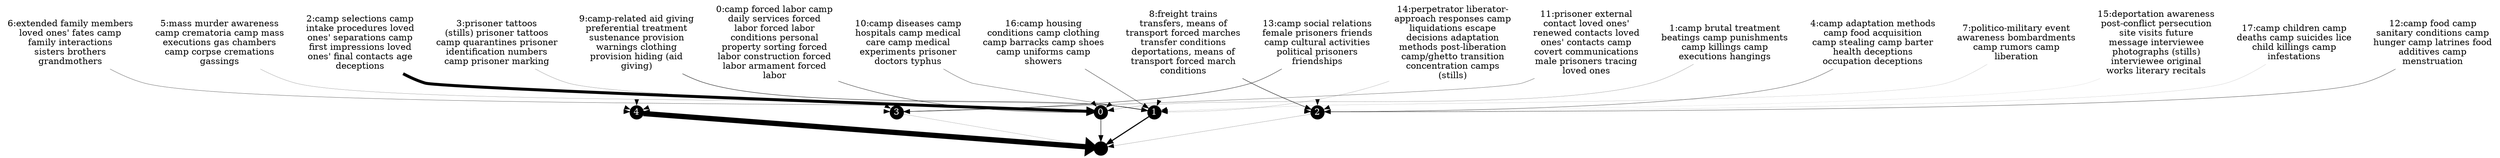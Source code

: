 strict digraph {
	node [shape=point];
	n1_0 -> n2_0 [penwidth=0.75];
	n0_0 -> n1_0 [penwidth=0.50];
	n0_0 -> n1_1 [penwidth=0.00];
	n0_0 -> n1_2 [penwidth=0.00];
	n0_0 -> n1_3 [penwidth=0.00];
	n0_0 -> n1_4 [penwidth=0.00];
	n0_1 -> n1_0 [penwidth=0.20];
	n0_1 -> n1_1 [penwidth=0.00];
	n0_1 -> n1_2 [penwidth=0.00];
	n0_2 -> n1_0 [penwidth=4.70];
	n0_2 -> n1_1 [penwidth=0.00];
	n0_2 -> n1_2 [penwidth=0.00];
	n0_2 -> n1_3 [penwidth=0.00];
	n0_2 -> n1_4 [penwidth=0.00];
	n0_3 -> n1_0 [penwidth=0.21];
	n0_3 -> n1_1 [penwidth=0.00];
	n0_3 -> n1_2 [penwidth=0.00];
	n0_3 -> n1_3 [penwidth=0.00];
	n0_3 -> n1_4 [penwidth=0.00];
	n0_4 -> n1_0 [penwidth=0.00];
	n0_4 -> n1_1 [penwidth=0.00];
	n0_4 -> n1_2 [penwidth=0.40];
	n0_5 -> n1_0 [penwidth=0.00];
	n0_5 -> n1_1 [penwidth=0.19];
	n0_5 -> n1_4 [penwidth=0.00];
	n0_6 -> n1_0 [penwidth=0.34];
	n0_6 -> n1_1 [penwidth=0.00];
	n0_6 -> n1_3 [penwidth=0.00];
	n0_6 -> n1_4 [penwidth=0.00];
	n0_7 -> n1_0 [penwidth=0.00];
	n0_7 -> n1_1 [penwidth=0.10];
	n0_7 -> n1_2 [penwidth=0.00];
	n0_8 -> n1_0 [penwidth=0.00];
	n0_8 -> n1_1 [penwidth=0.00];
	n0_8 -> n1_2 [penwidth=0.61];
	n0_8 -> n1_3 [penwidth=0.00];
	n0_9 -> n1_0 [penwidth=0.00];
	n0_9 -> n1_1 [penwidth=0.59];
	n0_9 -> n1_2 [penwidth=0.00];
	n0_9 -> n1_3 [penwidth=0.00];
	n0_9 -> n1_4 [penwidth=0.00];
	n0_10 -> n1_0 [penwidth=0.00];
	n0_10 -> n1_1 [penwidth=0.37];
	n0_10 -> n1_2 [penwidth=0.00];
	n0_10 -> n1_4 [penwidth=0.00];
	n0_13 -> n1_0 [penwidth=0.00];
	n0_13 -> n1_1 [penwidth=0.00];
	n0_13 -> n1_2 [penwidth=0.00];
	n0_13 -> n1_3 [penwidth=0.50];
	n0_14 -> n1_0 [penwidth=0.00];
	n0_14 -> n1_1 [penwidth=0.15];
	n0_14 -> n1_2 [penwidth=0.00];
	n0_14 -> n1_3 [penwidth=0.00];
	n0_15 -> n1_0 [penwidth=0.00];
	n0_15 -> n1_2 [penwidth=0.06];
	n0_16 -> n1_0 [penwidth=0.00];
	n0_16 -> n1_1 [penwidth=0.47];
	n0_16 -> n1_2 [penwidth=0.00];
	n0_16 -> n1_4 [penwidth=0.00];
	n0_17 -> n1_0 [penwidth=0.00];
	n0_17 -> n1_1 [penwidth=0.00];
	n0_17 -> n1_2 [penwidth=0.09];
	n1_1 -> n2_0 [penwidth=1.76];
	n0_11 -> n1_1 [penwidth=0.00];
	n0_11 -> n1_2 [penwidth=0.00];
	n0_11 -> n1_3 [penwidth=0.33];
	n0_12 -> n1_1 [penwidth=0.00];
	n0_12 -> n1_2 [penwidth=0.41];
	n1_2 -> n2_0 [penwidth=0.19];
	n1_3 -> n2_0 [penwidth=0.16];
	n1_4 -> n2_0 [penwidth=8.39];
	n1_0 [shape=circle,margin="0,0",style=filled,fillcolor=black,fontcolor=white,height=0.17,label="0"]
	n0_0 [label="0:camp forced labor camp
daily services forced
labor forced labor
conditions personal
property sorting forced
labor construction forced
labor armament forced
labor",shape=none,fontcolor="black"]
	n0_1 [label="1:camp brutal treatment
beatings camp punishments
camp killings camp
executions hangings",shape=none,fontcolor="black"]
	n0_2 [label="2:camp selections camp
intake procedures loved
ones' separations camp
first impressions loved
ones' final contacts age
deceptions",shape=none,fontcolor="black"]
	n0_3 [label="3:prisoner tattoos
(stills) prisoner tattoos
camp quarantines prisoner
identification numbers
camp prisoner marking",shape=none,fontcolor="black"]
	n0_4 [label="4:camp adaptation methods
camp food acquisition
camp stealing camp barter
health deceptions
occupation deceptions",shape=none,fontcolor="black"]
	n0_5 [label="5:mass murder awareness
camp crematoria camp mass
executions gas chambers
camp corpse cremations
gassings",shape=none,fontcolor="black"]
	n0_6 [label="6:extended family members
loved ones' fates camp
family interactions
sisters brothers
grandmothers",shape=none,fontcolor="black"]
	n0_7 [label="7:politico-military event
awareness bombardments
camp rumors camp
liberation",shape=none,fontcolor="black"]
	n0_8 [label="8:freight trains
transfers, means of
transport forced marches
transfer conditions
deportations, means of
transport forced march
conditions",shape=none,fontcolor="black"]
	n0_9 [label="9:camp-related aid giving
preferential treatment
sustenance provision
warnings clothing
provision hiding (aid
giving)",shape=none,fontcolor="black"]
	n0_10 [label="10:camp diseases camp
hospitals camp medical
care camp medical
experiments prisoner
doctors typhus",shape=none,fontcolor="black"]
	n0_13 [label="13:camp social relations
female prisoners friends
camp cultural activities
political prisoners
friendships",shape=none,fontcolor="black"]
	n0_14 [label="14:perpetrator liberator-
approach responses camp
liquidations escape
decisions adaptation
methods post-liberation
camp/ghetto transition
concentration camps
(stills)",shape=none,fontcolor="black"]
	n0_15 [label="15:deportation awareness
post-conflict persecution
site visits future
message interviewee
photographs (stills)
interviewee original
works literary recitals",shape=none,fontcolor="black"]
	n0_16 [label="16:camp housing
conditions camp clothing
camp barracks camp shoes
camp uniforms camp
showers",shape=none,fontcolor="black"]
	n0_17 [label="17:camp children camp
deaths camp suicides lice
child killings camp
infestations",shape=none,fontcolor="black"]
	n1_1 [shape=circle,margin="0,0",style=filled,fillcolor=black,fontcolor=white,height=0.04,label="1"]
	n0_11 [label="11:prisoner external
contact loved ones'
renewed contacts loved
ones' contacts camp
covert communications
male prisoners tracing
loved ones",shape=none,fontcolor="black"]
	n0_12 [label="12:camp food camp
sanitary conditions camp
hunger camp latrines food
additives camp
menstruation",shape=none,fontcolor="black"]
	n1_2 [shape=circle,margin="0,0",style=filled,fillcolor=black,fontcolor=white,height=0.03,label="2"]
	n1_3 [shape=circle,margin="0,0",style=filled,fillcolor=black,fontcolor=white,height=0.00,label="3"]
	n1_4 [shape=circle,margin="0,0",style=filled,fillcolor=black,fontcolor=white,height=-0.00,label="4"]
	n2_0 [shape=point,height=0.30]
}